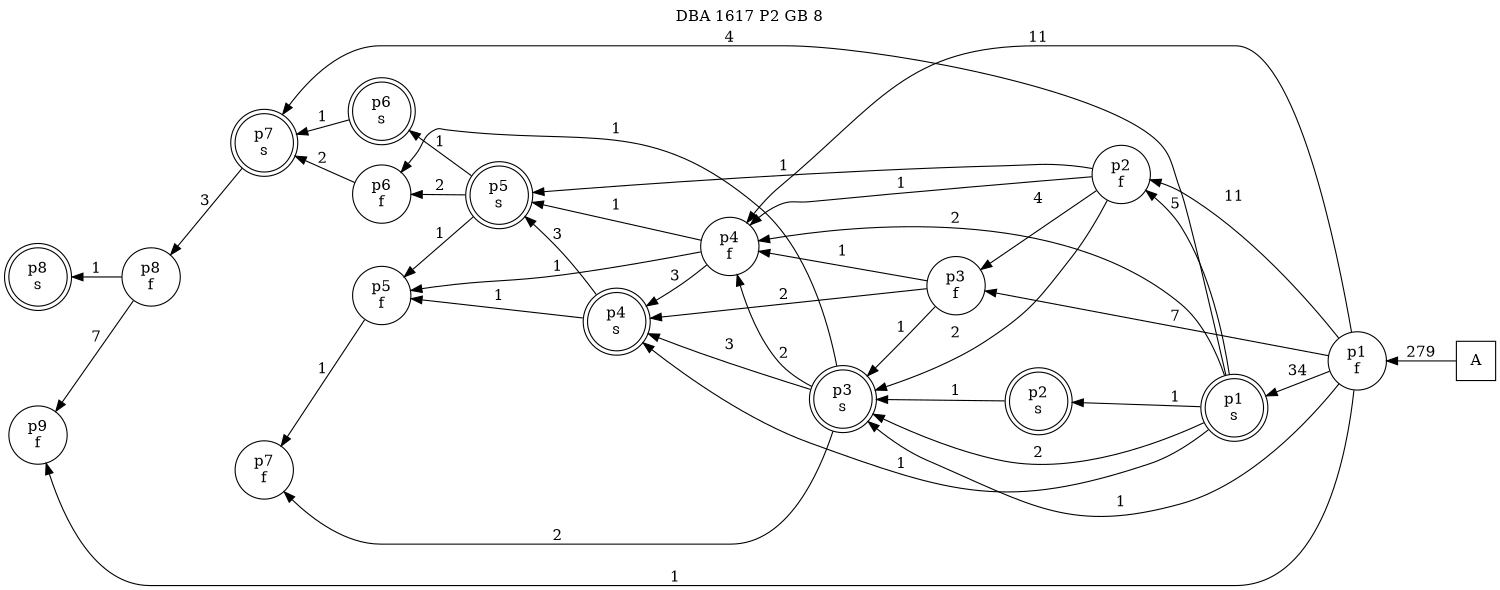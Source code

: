 digraph DBA_1617_P2_GB_8_GOOD {
labelloc="tl"
label= " DBA 1617 P2 GB 8 "
rankdir="RL";
graph [ size=" 10 , 10 !"]

"A" [shape="square" label="A"]
"p1_f" [shape="circle" label="p1
f"]
"p1_s" [shape="doublecircle" label="p1
s"]
"p2_f" [shape="circle" label="p2
f"]
"p3_f" [shape="circle" label="p3
f"]
"p3_s" [shape="doublecircle" label="p3
s"]
"p4_f" [shape="circle" label="p4
f"]
"p5_f" [shape="circle" label="p5
f"]
"p4_s" [shape="doublecircle" label="p4
s"]
"p5_s" [shape="doublecircle" label="p5
s"]
"p6_f" [shape="circle" label="p6
f"]
"p7_s" [shape="doublecircle" label="p7
s"]
"p8_f" [shape="circle" label="p8
f"]
"p9_f" [shape="circle" label="p9
f"]
"p7_f" [shape="circle" label="p7
f"]
"p2_s" [shape="doublecircle" label="p2
s"]
"p6_s" [shape="doublecircle" label="p6
s"]
"p8_s" [shape="doublecircle" label="p8
s"]
"A" -> "p1_f" [ label=279]
"p1_f" -> "p1_s" [ label=34]
"p1_f" -> "p2_f" [ label=11]
"p1_f" -> "p3_f" [ label=7]
"p1_f" -> "p3_s" [ label=1]
"p1_f" -> "p4_f" [ label=11]
"p1_f" -> "p9_f" [ label=1]
"p1_s" -> "p2_f" [ label=5]
"p1_s" -> "p3_s" [ label=2]
"p1_s" -> "p4_f" [ label=2]
"p1_s" -> "p4_s" [ label=1]
"p1_s" -> "p7_s" [ label=4]
"p1_s" -> "p2_s" [ label=1]
"p2_f" -> "p3_f" [ label=4]
"p2_f" -> "p3_s" [ label=2]
"p2_f" -> "p4_f" [ label=1]
"p2_f" -> "p5_s" [ label=1]
"p3_f" -> "p3_s" [ label=1]
"p3_f" -> "p4_f" [ label=1]
"p3_f" -> "p4_s" [ label=2]
"p3_s" -> "p4_f" [ label=2]
"p3_s" -> "p4_s" [ label=3]
"p3_s" -> "p6_f" [ label=1]
"p3_s" -> "p7_f" [ label=2]
"p4_f" -> "p5_f" [ label=1]
"p4_f" -> "p4_s" [ label=3]
"p4_f" -> "p5_s" [ label=1]
"p5_f" -> "p7_f" [ label=1]
"p4_s" -> "p5_f" [ label=1]
"p4_s" -> "p5_s" [ label=3]
"p5_s" -> "p5_f" [ label=1]
"p5_s" -> "p6_f" [ label=2]
"p5_s" -> "p6_s" [ label=1]
"p6_f" -> "p7_s" [ label=2]
"p7_s" -> "p8_f" [ label=3]
"p8_f" -> "p9_f" [ label=7]
"p8_f" -> "p8_s" [ label=1]
"p2_s" -> "p3_s" [ label=1]
"p6_s" -> "p7_s" [ label=1]
}
